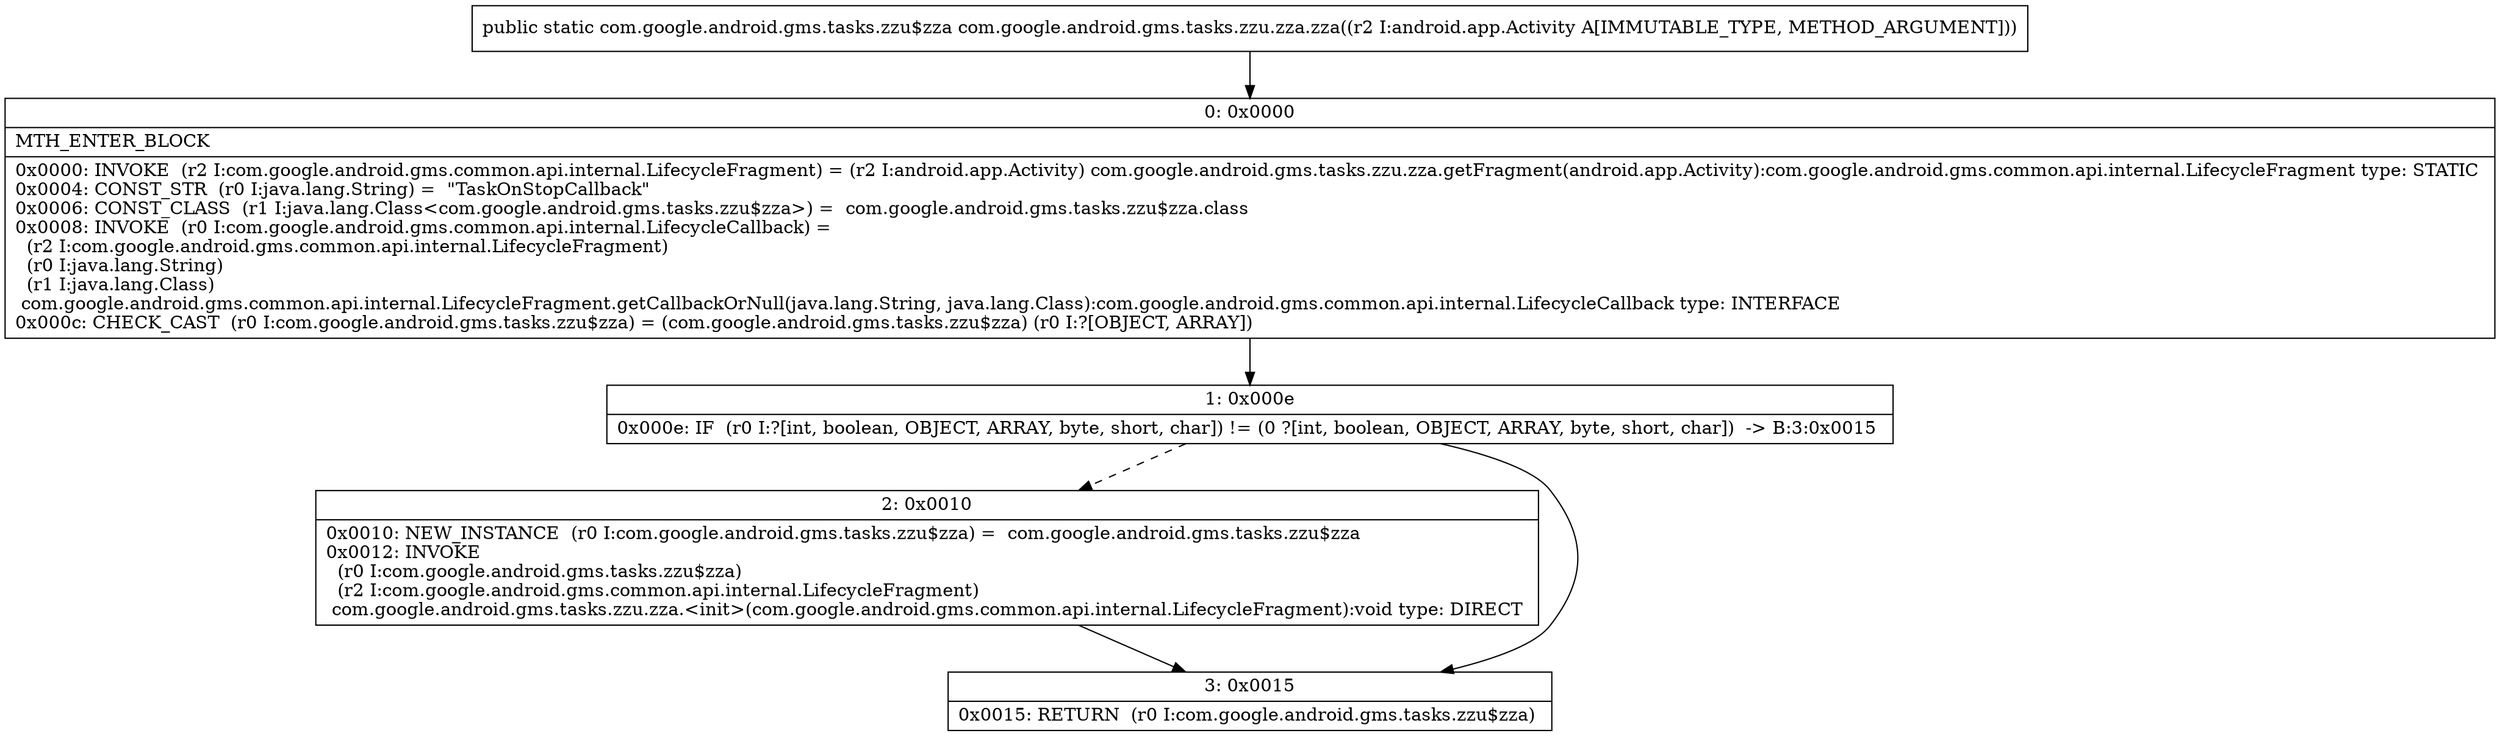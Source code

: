 digraph "CFG forcom.google.android.gms.tasks.zzu.zza.zza(Landroid\/app\/Activity;)Lcom\/google\/android\/gms\/tasks\/zzu$zza;" {
Node_0 [shape=record,label="{0\:\ 0x0000|MTH_ENTER_BLOCK\l|0x0000: INVOKE  (r2 I:com.google.android.gms.common.api.internal.LifecycleFragment) = (r2 I:android.app.Activity) com.google.android.gms.tasks.zzu.zza.getFragment(android.app.Activity):com.google.android.gms.common.api.internal.LifecycleFragment type: STATIC \l0x0004: CONST_STR  (r0 I:java.lang.String) =  \"TaskOnStopCallback\" \l0x0006: CONST_CLASS  (r1 I:java.lang.Class\<com.google.android.gms.tasks.zzu$zza\>) =  com.google.android.gms.tasks.zzu$zza.class \l0x0008: INVOKE  (r0 I:com.google.android.gms.common.api.internal.LifecycleCallback) = \l  (r2 I:com.google.android.gms.common.api.internal.LifecycleFragment)\l  (r0 I:java.lang.String)\l  (r1 I:java.lang.Class)\l com.google.android.gms.common.api.internal.LifecycleFragment.getCallbackOrNull(java.lang.String, java.lang.Class):com.google.android.gms.common.api.internal.LifecycleCallback type: INTERFACE \l0x000c: CHECK_CAST  (r0 I:com.google.android.gms.tasks.zzu$zza) = (com.google.android.gms.tasks.zzu$zza) (r0 I:?[OBJECT, ARRAY]) \l}"];
Node_1 [shape=record,label="{1\:\ 0x000e|0x000e: IF  (r0 I:?[int, boolean, OBJECT, ARRAY, byte, short, char]) != (0 ?[int, boolean, OBJECT, ARRAY, byte, short, char])  \-\> B:3:0x0015 \l}"];
Node_2 [shape=record,label="{2\:\ 0x0010|0x0010: NEW_INSTANCE  (r0 I:com.google.android.gms.tasks.zzu$zza) =  com.google.android.gms.tasks.zzu$zza \l0x0012: INVOKE  \l  (r0 I:com.google.android.gms.tasks.zzu$zza)\l  (r2 I:com.google.android.gms.common.api.internal.LifecycleFragment)\l com.google.android.gms.tasks.zzu.zza.\<init\>(com.google.android.gms.common.api.internal.LifecycleFragment):void type: DIRECT \l}"];
Node_3 [shape=record,label="{3\:\ 0x0015|0x0015: RETURN  (r0 I:com.google.android.gms.tasks.zzu$zza) \l}"];
MethodNode[shape=record,label="{public static com.google.android.gms.tasks.zzu$zza com.google.android.gms.tasks.zzu.zza.zza((r2 I:android.app.Activity A[IMMUTABLE_TYPE, METHOD_ARGUMENT])) }"];
MethodNode -> Node_0;
Node_0 -> Node_1;
Node_1 -> Node_2[style=dashed];
Node_1 -> Node_3;
Node_2 -> Node_3;
}

